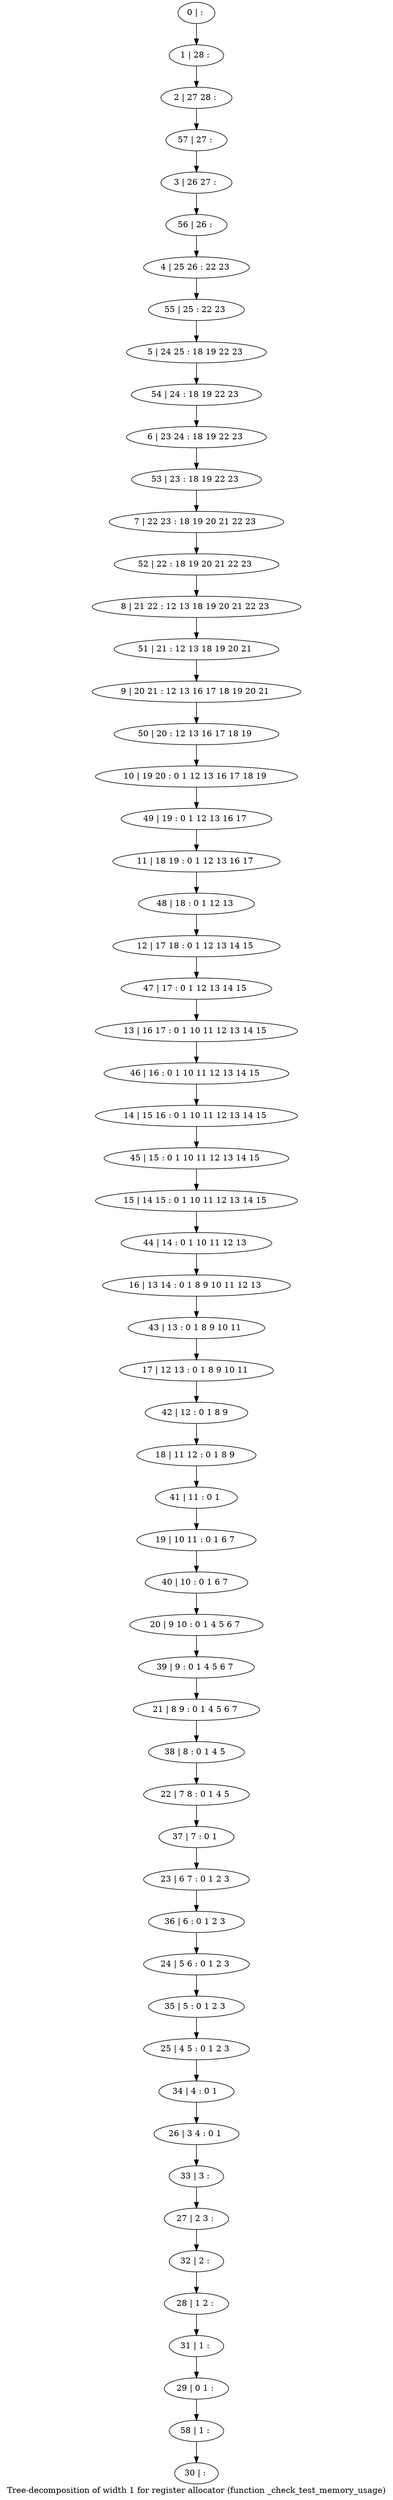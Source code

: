 digraph G {
graph [label="Tree-decomposition of width 1 for register allocator (function _check_test_memory_usage)"]
0[label="0 | : "];
1[label="1 | 28 : "];
2[label="2 | 27 28 : "];
3[label="3 | 26 27 : "];
4[label="4 | 25 26 : 22 23 "];
5[label="5 | 24 25 : 18 19 22 23 "];
6[label="6 | 23 24 : 18 19 22 23 "];
7[label="7 | 22 23 : 18 19 20 21 22 23 "];
8[label="8 | 21 22 : 12 13 18 19 20 21 22 23 "];
9[label="9 | 20 21 : 12 13 16 17 18 19 20 21 "];
10[label="10 | 19 20 : 0 1 12 13 16 17 18 19 "];
11[label="11 | 18 19 : 0 1 12 13 16 17 "];
12[label="12 | 17 18 : 0 1 12 13 14 15 "];
13[label="13 | 16 17 : 0 1 10 11 12 13 14 15 "];
14[label="14 | 15 16 : 0 1 10 11 12 13 14 15 "];
15[label="15 | 14 15 : 0 1 10 11 12 13 14 15 "];
16[label="16 | 13 14 : 0 1 8 9 10 11 12 13 "];
17[label="17 | 12 13 : 0 1 8 9 10 11 "];
18[label="18 | 11 12 : 0 1 8 9 "];
19[label="19 | 10 11 : 0 1 6 7 "];
20[label="20 | 9 10 : 0 1 4 5 6 7 "];
21[label="21 | 8 9 : 0 1 4 5 6 7 "];
22[label="22 | 7 8 : 0 1 4 5 "];
23[label="23 | 6 7 : 0 1 2 3 "];
24[label="24 | 5 6 : 0 1 2 3 "];
25[label="25 | 4 5 : 0 1 2 3 "];
26[label="26 | 3 4 : 0 1 "];
27[label="27 | 2 3 : "];
28[label="28 | 1 2 : "];
29[label="29 | 0 1 : "];
30[label="30 | : "];
31[label="31 | 1 : "];
32[label="32 | 2 : "];
33[label="33 | 3 : "];
34[label="34 | 4 : 0 1 "];
35[label="35 | 5 : 0 1 2 3 "];
36[label="36 | 6 : 0 1 2 3 "];
37[label="37 | 7 : 0 1 "];
38[label="38 | 8 : 0 1 4 5 "];
39[label="39 | 9 : 0 1 4 5 6 7 "];
40[label="40 | 10 : 0 1 6 7 "];
41[label="41 | 11 : 0 1 "];
42[label="42 | 12 : 0 1 8 9 "];
43[label="43 | 13 : 0 1 8 9 10 11 "];
44[label="44 | 14 : 0 1 10 11 12 13 "];
45[label="45 | 15 : 0 1 10 11 12 13 14 15 "];
46[label="46 | 16 : 0 1 10 11 12 13 14 15 "];
47[label="47 | 17 : 0 1 12 13 14 15 "];
48[label="48 | 18 : 0 1 12 13 "];
49[label="49 | 19 : 0 1 12 13 16 17 "];
50[label="50 | 20 : 12 13 16 17 18 19 "];
51[label="51 | 21 : 12 13 18 19 20 21 "];
52[label="52 | 22 : 18 19 20 21 22 23 "];
53[label="53 | 23 : 18 19 22 23 "];
54[label="54 | 24 : 18 19 22 23 "];
55[label="55 | 25 : 22 23 "];
56[label="56 | 26 : "];
57[label="57 | 27 : "];
58[label="58 | 1 : "];
0->1 ;
1->2 ;
31->29 ;
28->31 ;
32->28 ;
27->32 ;
33->27 ;
26->33 ;
34->26 ;
25->34 ;
35->25 ;
24->35 ;
36->24 ;
23->36 ;
37->23 ;
22->37 ;
38->22 ;
21->38 ;
39->21 ;
20->39 ;
40->20 ;
19->40 ;
41->19 ;
18->41 ;
42->18 ;
17->42 ;
43->17 ;
16->43 ;
44->16 ;
15->44 ;
45->15 ;
14->45 ;
46->14 ;
13->46 ;
47->13 ;
12->47 ;
48->12 ;
11->48 ;
49->11 ;
10->49 ;
50->10 ;
9->50 ;
51->9 ;
8->51 ;
52->8 ;
7->52 ;
53->7 ;
6->53 ;
54->6 ;
5->54 ;
55->5 ;
4->55 ;
56->4 ;
3->56 ;
57->3 ;
2->57 ;
58->30 ;
29->58 ;
}
